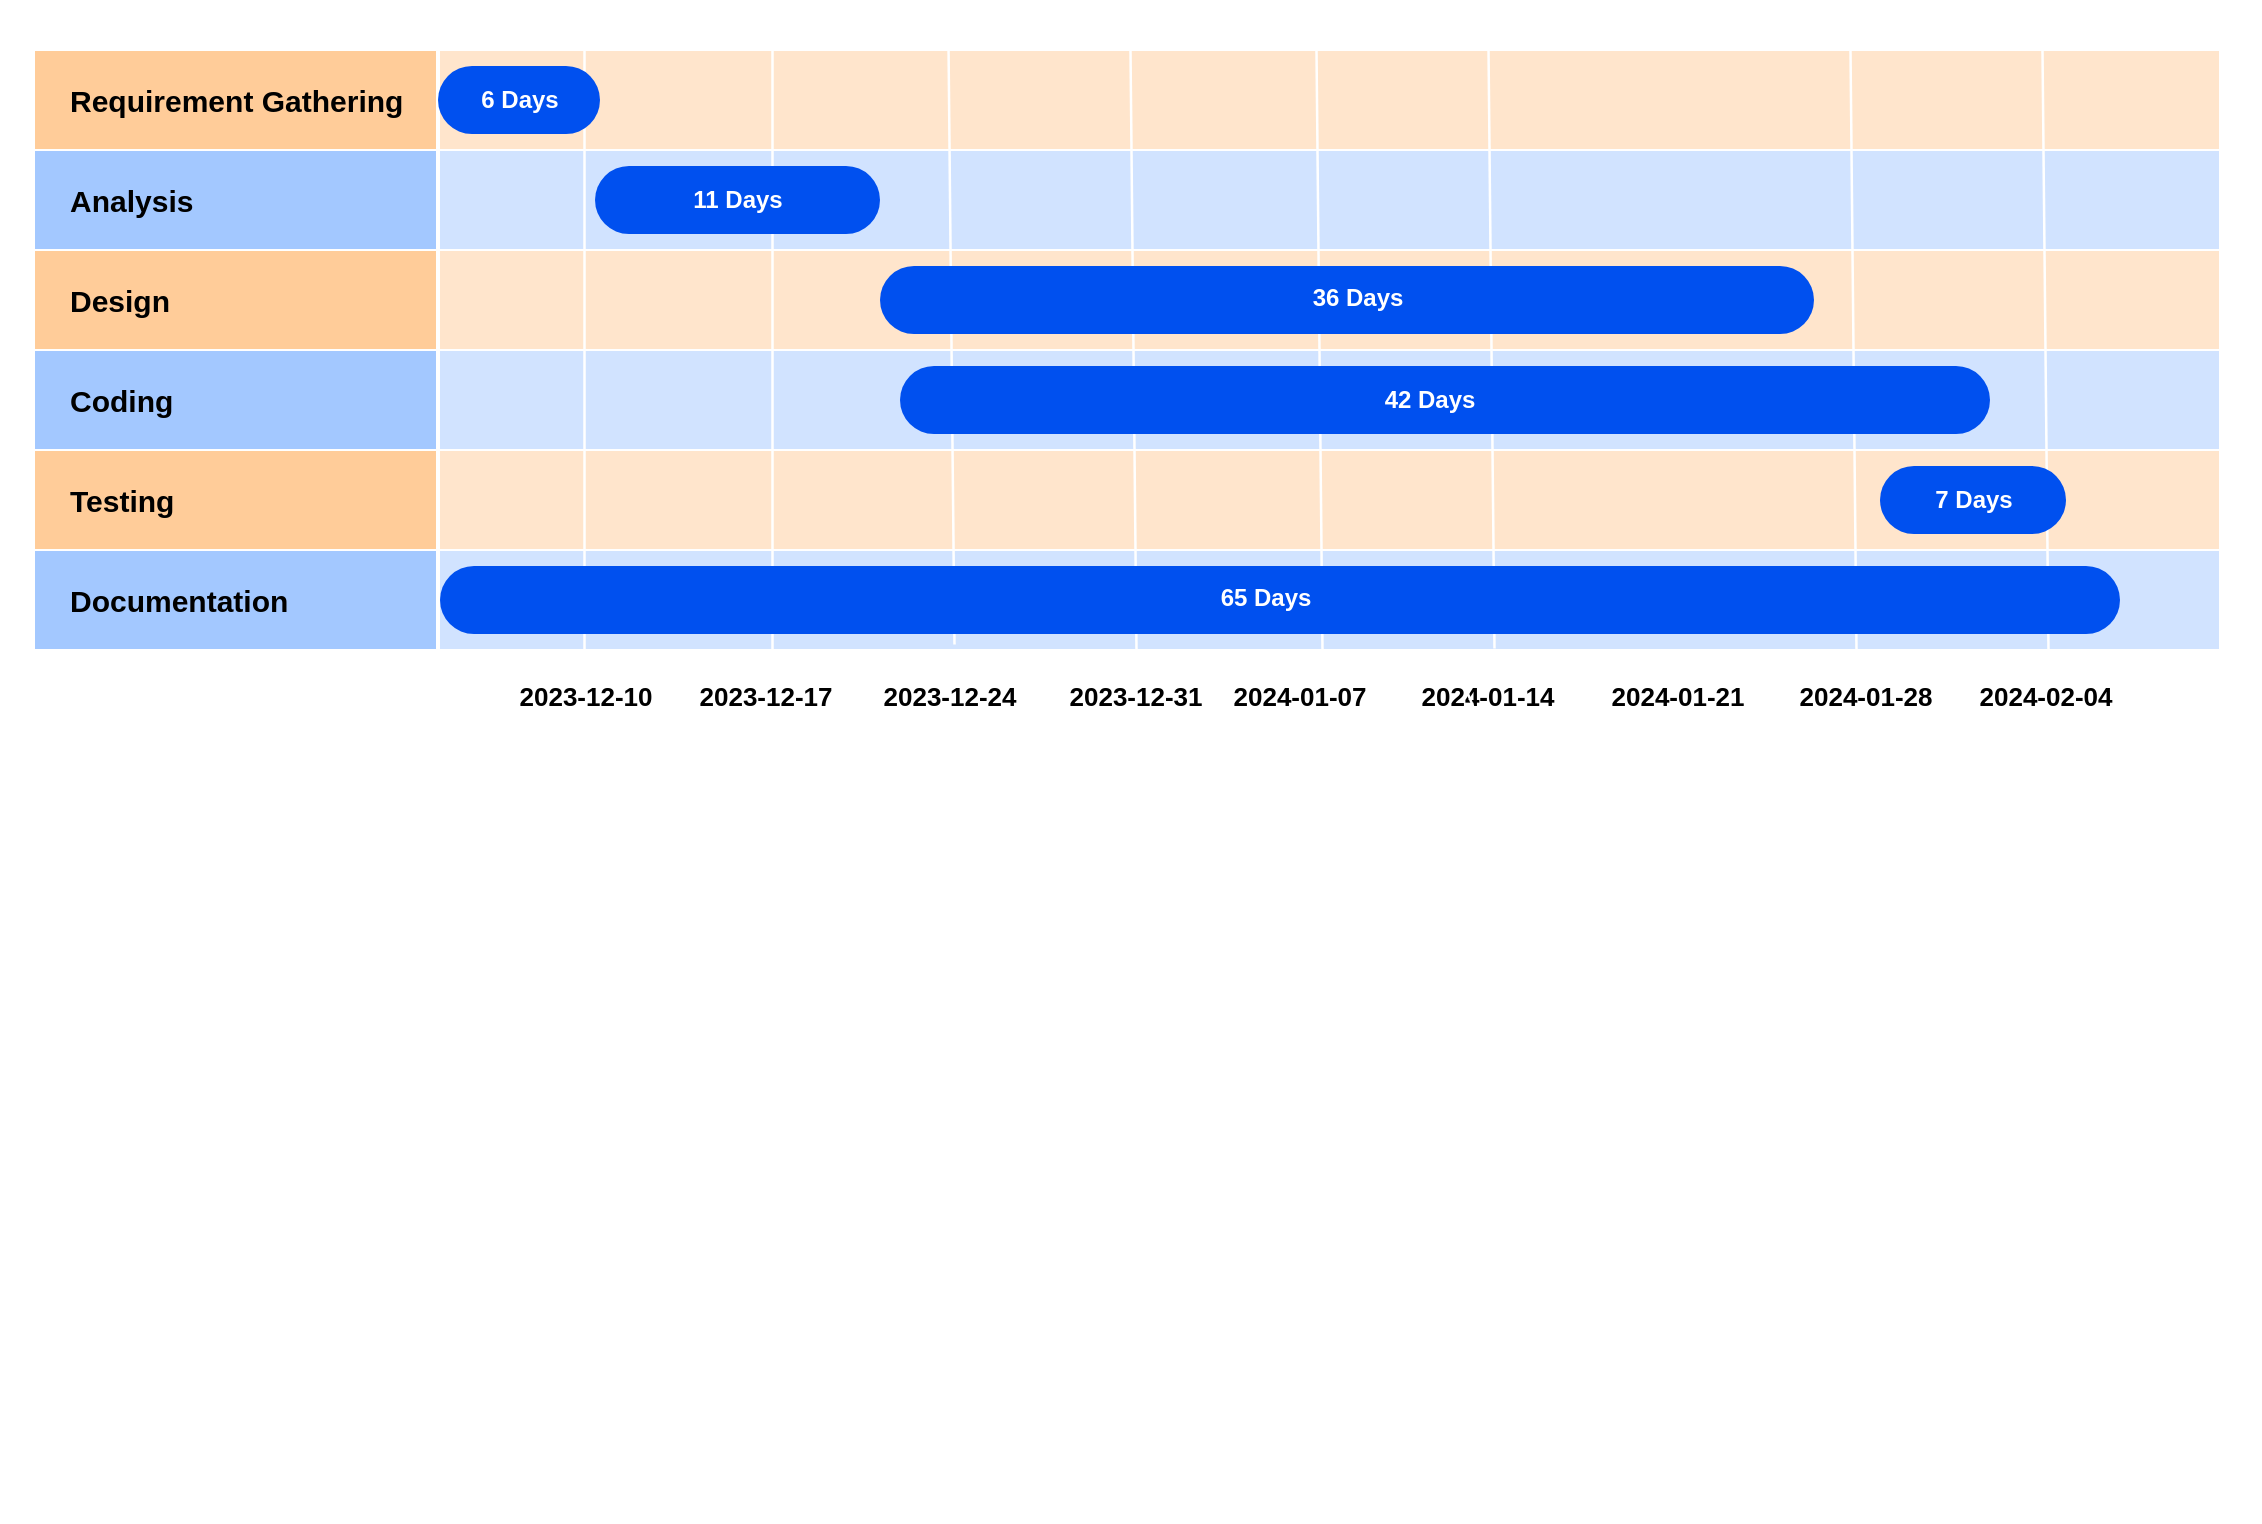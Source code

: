 <mxfile version="23.0.0" type="device">
  <diagram name="Page-1" id="fc2ac565-0d4e-3f0d-88b0-a54af1634ed7">
    <mxGraphModel dx="1245" dy="1053" grid="1" gridSize="10" guides="1" tooltips="1" connect="0" arrows="1" fold="1" page="1" pageScale="1.5" pageWidth="1169" pageHeight="827" background="none" math="0" shadow="0">
      <root>
        <mxCell id="0" style=";html=1;" />
        <mxCell id="1" style=";html=1;" parent="0" />
        <mxCell id="4j_LOv_7RKqF5dBRp_pr-147" value="" style="group" parent="1" vertex="1" connectable="0">
          <mxGeometry x="50" y="380" width="1130" height="372" as="geometry" />
        </mxCell>
        <mxCell id="4j_LOv_7RKqF5dBRp_pr-145" value="" style="rounded=0;whiteSpace=wrap;html=1;strokeColor=none;fillColor=#FFFFFF;" parent="4j_LOv_7RKqF5dBRp_pr-147" vertex="1">
          <mxGeometry x="2" width="1128" height="372" as="geometry" />
        </mxCell>
        <mxCell id="75" value="&lt;font style=&quot;font-size: 15px;&quot;&gt;&lt;b&gt;Requirement Gathering&lt;/b&gt;&lt;/font&gt;" style="align=left;strokeColor=#FFFFFF;html=1;fillColor=#ffcc99;spacingLeft=16;" parent="4j_LOv_7RKqF5dBRp_pr-147" vertex="1">
          <mxGeometry x="17" y="25" width="1093" height="50" as="geometry" />
        </mxCell>
        <mxCell id="4j_LOv_7RKqF5dBRp_pr-104" value="&lt;font style=&quot;font-size: 15px;&quot;&gt;&lt;b&gt;Analysis&lt;/b&gt;&lt;/font&gt;" style="align=left;strokeColor=#FFFFFF;html=1;fillColor=#A3C8FF;spacingLeft=16;" parent="4j_LOv_7RKqF5dBRp_pr-147" vertex="1">
          <mxGeometry x="17" y="75" width="1093" height="50" as="geometry" />
        </mxCell>
        <mxCell id="4j_LOv_7RKqF5dBRp_pr-108" value="&lt;font style=&quot;font-size: 15px;&quot;&gt;&lt;b&gt;Design&lt;/b&gt;&lt;/font&gt;" style="align=left;strokeColor=#FFFFFF;html=1;fillColor=#ffcc99;spacingLeft=16;" parent="4j_LOv_7RKqF5dBRp_pr-147" vertex="1">
          <mxGeometry x="17" y="125" width="1093" height="50" as="geometry" />
        </mxCell>
        <mxCell id="4j_LOv_7RKqF5dBRp_pr-111" value="&lt;font style=&quot;font-size: 15px;&quot;&gt;&lt;b&gt;Coding&lt;/b&gt;&lt;/font&gt;" style="align=left;strokeColor=#FFFFFF;html=1;fillColor=#A3C8FF;spacingLeft=16;" parent="4j_LOv_7RKqF5dBRp_pr-147" vertex="1">
          <mxGeometry x="17" y="175" width="1093" height="50" as="geometry" />
        </mxCell>
        <mxCell id="4j_LOv_7RKqF5dBRp_pr-115" value="&lt;font style=&quot;font-size: 15px;&quot;&gt;&lt;b&gt;Testing&lt;/b&gt;&lt;/font&gt;" style="align=left;strokeColor=#FFFFFF;html=1;fillColor=#ffcc99;spacingLeft=16;" parent="4j_LOv_7RKqF5dBRp_pr-147" vertex="1">
          <mxGeometry x="17" y="225" width="1093" height="50" as="geometry" />
        </mxCell>
        <mxCell id="4j_LOv_7RKqF5dBRp_pr-118" value="&lt;font style=&quot;font-size: 15px;&quot;&gt;&lt;b&gt;Documentation&lt;/b&gt;&lt;/font&gt;" style="align=left;strokeColor=#FFFFFF;html=1;fillColor=#A3C8FF;spacingLeft=16;" parent="4j_LOv_7RKqF5dBRp_pr-147" vertex="1">
          <mxGeometry x="17" y="275" width="1093" height="50" as="geometry" />
        </mxCell>
        <mxCell id="4j_LOv_7RKqF5dBRp_pr-135" value="" style="rounded=0;whiteSpace=wrap;html=1;strokeColor=none;opacity=50;fillColor=default;" parent="4j_LOv_7RKqF5dBRp_pr-147" vertex="1">
          <mxGeometry x="219" y="25" width="891" height="300" as="geometry" />
        </mxCell>
        <mxCell id="4j_LOv_7RKqF5dBRp_pr-120" value="" style="endArrow=none;html=1;rounded=1;curved=0;strokeColor=#FFFFFF;strokeWidth=2;" parent="4j_LOv_7RKqF5dBRp_pr-147" edge="1">
          <mxGeometry width="50" height="50" relative="1" as="geometry">
            <mxPoint x="219" y="25" as="sourcePoint" />
            <mxPoint x="219" y="325" as="targetPoint" />
          </mxGeometry>
        </mxCell>
        <mxCell id="4j_LOv_7RKqF5dBRp_pr-121" value="" style="endArrow=none;html=1;rounded=1;strokeColor=#FFFFFF;strokeWidth=1.25;curved=0;" parent="4j_LOv_7RKqF5dBRp_pr-147" edge="1">
          <mxGeometry width="50" height="50" relative="1" as="geometry">
            <mxPoint x="292" y="325" as="sourcePoint" />
            <mxPoint x="292" y="25" as="targetPoint" />
          </mxGeometry>
        </mxCell>
        <mxCell id="4j_LOv_7RKqF5dBRp_pr-122" value="" style="endArrow=none;html=1;rounded=1;strokeColor=#FFFFFF;strokeWidth=1.25;curved=0;" parent="4j_LOv_7RKqF5dBRp_pr-147" edge="1">
          <mxGeometry width="50" height="50" relative="1" as="geometry">
            <mxPoint x="386" y="325" as="sourcePoint" />
            <mxPoint x="386" y="25" as="targetPoint" />
          </mxGeometry>
        </mxCell>
        <mxCell id="4j_LOv_7RKqF5dBRp_pr-123" value="" style="endArrow=none;html=1;rounded=1;strokeColor=#FFFFFF;strokeWidth=1.25;curved=0;" parent="4j_LOv_7RKqF5dBRp_pr-147" edge="1">
          <mxGeometry width="50" height="50" relative="1" as="geometry">
            <mxPoint x="568" y="325" as="sourcePoint" />
            <mxPoint x="565" y="25" as="targetPoint" />
          </mxGeometry>
        </mxCell>
        <mxCell id="4j_LOv_7RKqF5dBRp_pr-124" value="" style="endArrow=none;html=1;rounded=1;strokeColor=#FFFFFF;strokeWidth=1.25;curved=0;" parent="4j_LOv_7RKqF5dBRp_pr-147" edge="1">
          <mxGeometry width="50" height="50" relative="1" as="geometry">
            <mxPoint x="661" y="325" as="sourcePoint" />
            <mxPoint x="658" y="25" as="targetPoint" />
          </mxGeometry>
        </mxCell>
        <mxCell id="4j_LOv_7RKqF5dBRp_pr-125" value="" style="endArrow=none;html=1;rounded=1;strokeColor=#FFFFFF;strokeWidth=1.25;curved=0;" parent="4j_LOv_7RKqF5dBRp_pr-147" edge="1">
          <mxGeometry width="50" height="50" relative="1" as="geometry">
            <mxPoint x="747" y="324" as="sourcePoint" />
            <mxPoint x="744" y="24" as="targetPoint" />
          </mxGeometry>
        </mxCell>
        <mxCell id="4j_LOv_7RKqF5dBRp_pr-126" value="" style="endArrow=none;html=1;rounded=1;strokeColor=#FFFFFF;strokeWidth=1.25;curved=0;" parent="4j_LOv_7RKqF5dBRp_pr-147" edge="1" source="4j_LOv_7RKqF5dBRp_pr-135">
          <mxGeometry width="50" height="50" relative="1" as="geometry">
            <mxPoint x="838" y="325" as="sourcePoint" />
            <mxPoint x="835" y="25" as="targetPoint" />
          </mxGeometry>
        </mxCell>
        <mxCell id="4j_LOv_7RKqF5dBRp_pr-127" value="" style="endArrow=none;html=1;rounded=1;strokeColor=#FFFFFF;strokeWidth=1.25;curved=0;" parent="4j_LOv_7RKqF5dBRp_pr-147" edge="1">
          <mxGeometry width="50" height="50" relative="1" as="geometry">
            <mxPoint x="928" y="325" as="sourcePoint" />
            <mxPoint x="925" y="25" as="targetPoint" />
          </mxGeometry>
        </mxCell>
        <mxCell id="4j_LOv_7RKqF5dBRp_pr-128" value="2023-12-10" style="text;html=1;strokeColor=none;fillColor=none;align=center;verticalAlign=middle;whiteSpace=wrap;rounded=0;fontStyle=1;fontSize=13;labelBorderColor=none;" parent="4j_LOv_7RKqF5dBRp_pr-147" vertex="1">
          <mxGeometry x="258" y="333" width="70" height="30" as="geometry" />
        </mxCell>
        <mxCell id="4j_LOv_7RKqF5dBRp_pr-129" value="2023-12-17" style="text;html=1;strokeColor=none;fillColor=none;align=center;verticalAlign=middle;whiteSpace=wrap;rounded=0;fontStyle=1;fontSize=13;labelBorderColor=none;" parent="4j_LOv_7RKqF5dBRp_pr-147" vertex="1">
          <mxGeometry x="348" y="333" width="70" height="30" as="geometry" />
        </mxCell>
        <mxCell id="4j_LOv_7RKqF5dBRp_pr-130" value="2023-12-24" style="text;html=1;strokeColor=none;fillColor=none;align=center;verticalAlign=middle;whiteSpace=wrap;rounded=0;fontStyle=1;fontSize=13;labelBorderColor=none;" parent="4j_LOv_7RKqF5dBRp_pr-147" vertex="1">
          <mxGeometry x="440" y="333" width="70" height="30" as="geometry" />
        </mxCell>
        <mxCell id="4j_LOv_7RKqF5dBRp_pr-131" value="2023-12-31" style="text;html=1;strokeColor=none;fillColor=none;align=center;verticalAlign=middle;whiteSpace=wrap;rounded=0;fontStyle=1;fontSize=13;labelBorderColor=none;" parent="4j_LOv_7RKqF5dBRp_pr-147" vertex="1">
          <mxGeometry x="533" y="333" width="70" height="30" as="geometry" />
        </mxCell>
        <mxCell id="4j_LOv_7RKqF5dBRp_pr-132" value="2024-01-07" style="text;html=1;strokeColor=none;fillColor=none;align=center;verticalAlign=middle;whiteSpace=wrap;rounded=0;fontStyle=1;fontSize=13;labelBorderColor=none;" parent="4j_LOv_7RKqF5dBRp_pr-147" vertex="1">
          <mxGeometry x="615" y="333" width="70" height="30" as="geometry" />
        </mxCell>
        <mxCell id="4j_LOv_7RKqF5dBRp_pr-133" value="2024-01-21" style="text;html=1;strokeColor=none;fillColor=none;align=center;verticalAlign=middle;whiteSpace=wrap;rounded=0;fontStyle=1;fontSize=13;labelBorderColor=none;" parent="4j_LOv_7RKqF5dBRp_pr-147" vertex="1">
          <mxGeometry x="804" y="333" width="70" height="30" as="geometry" />
        </mxCell>
        <mxCell id="4j_LOv_7RKqF5dBRp_pr-134" value="2024-02-04" style="text;html=1;strokeColor=none;fillColor=none;align=center;verticalAlign=middle;whiteSpace=wrap;rounded=0;fontStyle=1;fontSize=13;labelBorderColor=none;" parent="4j_LOv_7RKqF5dBRp_pr-147" vertex="1">
          <mxGeometry x="988" y="333" width="70" height="30" as="geometry" />
        </mxCell>
        <mxCell id="4j_LOv_7RKqF5dBRp_pr-105" value="" style="whiteSpace=wrap;html=1;strokeWidth=2;fillColor=#0050ef;fontSize=14;align=center;strokeColor=none;fontColor=#ffffff;rounded=1;arcSize=50;" parent="4j_LOv_7RKqF5dBRp_pr-147" vertex="1">
          <mxGeometry x="297.5" y="83" width="142.5" height="34" as="geometry" />
        </mxCell>
        <mxCell id="Kf92kxm3ZxzgXJgW7nDv-80" value="" style="endArrow=none;html=1;rounded=1;strokeColor=#FFFFFF;strokeWidth=1.25;curved=0;" parent="4j_LOv_7RKqF5dBRp_pr-147" edge="1">
          <mxGeometry width="50" height="50" relative="1" as="geometry">
            <mxPoint x="477" y="322" as="sourcePoint" />
            <mxPoint x="474" y="22" as="targetPoint" />
          </mxGeometry>
        </mxCell>
        <mxCell id="4j_LOv_7RKqF5dBRp_pr-106" value="" style="whiteSpace=wrap;html=1;strokeWidth=2;fillColor=#0050ef;fontSize=14;align=center;strokeColor=none;fontColor=#ffffff;rounded=1;arcSize=50;" parent="4j_LOv_7RKqF5dBRp_pr-147" vertex="1">
          <mxGeometry x="219" y="33" width="81" height="34" as="geometry" />
        </mxCell>
        <mxCell id="4j_LOv_7RKqF5dBRp_pr-109" value="" style="whiteSpace=wrap;html=1;strokeWidth=2;fillColor=#0050ef;fontSize=14;align=center;strokeColor=none;fontColor=#ffffff;rounded=1;arcSize=50;" parent="4j_LOv_7RKqF5dBRp_pr-147" vertex="1">
          <mxGeometry x="440" y="133" width="467" height="34" as="geometry" />
        </mxCell>
        <mxCell id="Kf92kxm3ZxzgXJgW7nDv-81" value="" style="endArrow=none;html=1;rounded=1;strokeColor=#FFFFFF;strokeWidth=1.25;curved=0;" parent="4j_LOv_7RKqF5dBRp_pr-147" edge="1">
          <mxGeometry width="50" height="50" relative="1" as="geometry">
            <mxPoint x="1024" y="325" as="sourcePoint" />
            <mxPoint x="1021" y="25" as="targetPoint" />
          </mxGeometry>
        </mxCell>
        <mxCell id="4j_LOv_7RKqF5dBRp_pr-112" value="" style="whiteSpace=wrap;html=1;strokeWidth=2;fillColor=#0050ef;fontSize=14;align=center;strokeColor=none;fontColor=#ffffff;rounded=1;arcSize=50;" parent="4j_LOv_7RKqF5dBRp_pr-147" vertex="1">
          <mxGeometry x="450" y="183" width="545" height="34" as="geometry" />
        </mxCell>
        <mxCell id="4j_LOv_7RKqF5dBRp_pr-116" value="" style="whiteSpace=wrap;html=1;strokeWidth=2;fillColor=#0050ef;fontSize=14;align=center;strokeColor=none;fontColor=#ffffff;rounded=1;arcSize=50;" parent="4j_LOv_7RKqF5dBRp_pr-147" vertex="1">
          <mxGeometry x="940" y="233" width="93" height="34" as="geometry" />
        </mxCell>
        <mxCell id="4j_LOv_7RKqF5dBRp_pr-119" value="" style="whiteSpace=wrap;html=1;strokeWidth=2;fillColor=#0050ef;fontSize=14;align=center;strokeColor=none;fontColor=#ffffff;rounded=1;arcSize=50;" parent="4j_LOv_7RKqF5dBRp_pr-147" vertex="1">
          <mxGeometry x="220" y="283" width="840" height="34" as="geometry" />
        </mxCell>
        <mxCell id="4j_LOv_7RKqF5dBRp_pr-139" value="6 Days" style="text;html=1;strokeColor=none;fillColor=none;align=center;verticalAlign=middle;whiteSpace=wrap;rounded=0;fontColor=#FFFFFF;fontStyle=1" parent="4j_LOv_7RKqF5dBRp_pr-147" vertex="1">
          <mxGeometry x="229.5" y="35" width="60" height="30" as="geometry" />
        </mxCell>
        <mxCell id="4j_LOv_7RKqF5dBRp_pr-140" value="11 Days" style="text;html=1;strokeColor=none;fillColor=none;align=center;verticalAlign=middle;whiteSpace=wrap;rounded=0;fontColor=#FFFFFF;fontStyle=1" parent="4j_LOv_7RKqF5dBRp_pr-147" vertex="1">
          <mxGeometry x="339" y="85" width="60" height="30" as="geometry" />
        </mxCell>
        <mxCell id="4j_LOv_7RKqF5dBRp_pr-141" value="36 Days" style="text;html=1;strokeColor=none;fillColor=none;align=center;verticalAlign=middle;whiteSpace=wrap;rounded=0;fontColor=#FFFFFF;fontStyle=1" parent="4j_LOv_7RKqF5dBRp_pr-147" vertex="1">
          <mxGeometry x="649" y="134" width="60" height="30" as="geometry" />
        </mxCell>
        <mxCell id="4j_LOv_7RKqF5dBRp_pr-142" value="42 Days" style="text;html=1;strokeColor=none;fillColor=none;align=center;verticalAlign=middle;whiteSpace=wrap;rounded=0;fontColor=#FFFFFF;fontStyle=1" parent="4j_LOv_7RKqF5dBRp_pr-147" vertex="1">
          <mxGeometry x="685" y="185" width="60" height="30" as="geometry" />
        </mxCell>
        <mxCell id="4j_LOv_7RKqF5dBRp_pr-143" value="7 Days" style="text;html=1;strokeColor=none;fillColor=none;align=center;verticalAlign=middle;whiteSpace=wrap;rounded=0;fontColor=#FFFFFF;fontStyle=1" parent="4j_LOv_7RKqF5dBRp_pr-147" vertex="1">
          <mxGeometry x="956.5" y="235" width="60" height="30" as="geometry" />
        </mxCell>
        <mxCell id="4j_LOv_7RKqF5dBRp_pr-144" value="65 Days" style="text;html=1;strokeColor=none;fillColor=none;align=center;verticalAlign=middle;whiteSpace=wrap;rounded=0;fontColor=#FFFFFF;fontStyle=1" parent="4j_LOv_7RKqF5dBRp_pr-147" vertex="1">
          <mxGeometry x="603" y="284" width="60" height="30" as="geometry" />
        </mxCell>
        <mxCell id="r-sYJYUAovYb1423-9eG-82" value="2024-01-14" style="text;html=1;strokeColor=none;fillColor=none;align=center;verticalAlign=middle;whiteSpace=wrap;rounded=0;fontStyle=1;fontSize=13;labelBorderColor=none;" vertex="1" parent="4j_LOv_7RKqF5dBRp_pr-147">
          <mxGeometry x="709" y="333" width="70" height="30" as="geometry" />
        </mxCell>
        <mxCell id="r-sYJYUAovYb1423-9eG-83" value="2024-01-28" style="text;html=1;strokeColor=none;fillColor=none;align=center;verticalAlign=middle;whiteSpace=wrap;rounded=0;fontStyle=1;fontSize=13;labelBorderColor=none;" vertex="1" parent="4j_LOv_7RKqF5dBRp_pr-147">
          <mxGeometry x="898" y="333" width="70" height="30" as="geometry" />
        </mxCell>
        <mxCell id="r-sYJYUAovYb1423-9eG-87" value="" style="endArrow=none;html=1;rounded=1;strokeColor=#FFFFFF;strokeWidth=1.25;curved=0;" edge="1" parent="4j_LOv_7RKqF5dBRp_pr-147" target="4j_LOv_7RKqF5dBRp_pr-135">
          <mxGeometry width="50" height="50" relative="1" as="geometry">
            <mxPoint x="900" y="759" as="sourcePoint" />
            <mxPoint x="897" y="459" as="targetPoint" />
          </mxGeometry>
        </mxCell>
      </root>
    </mxGraphModel>
  </diagram>
</mxfile>

